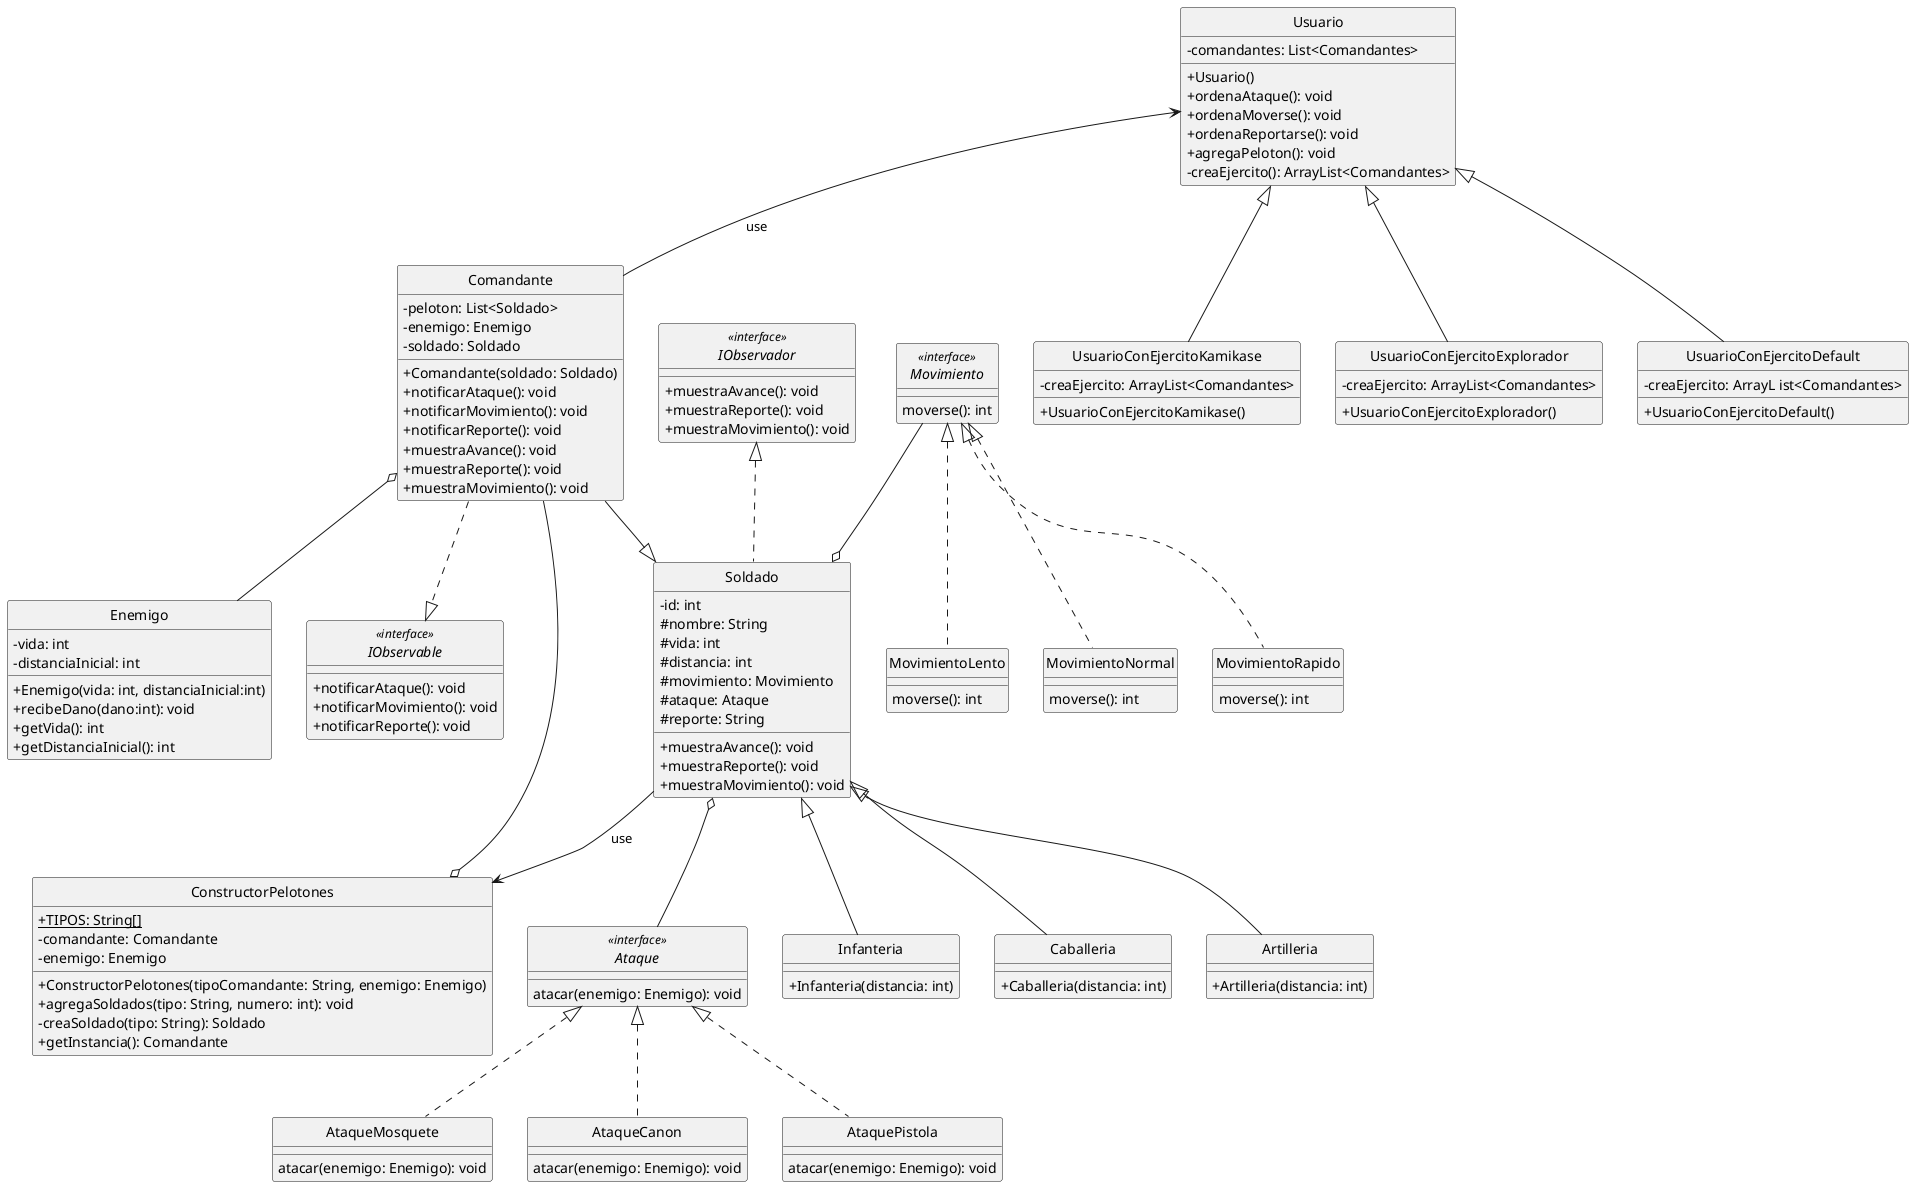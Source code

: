 @startuml General
/'skinparam dpi 200'/
skinparam classAttributeIconSize 0
hide circle
/'-----Clases y subclases de soldado----'/
class Soldado {
    -id: int
    #nombre: String
    #vida: int
    #distancia: int
    #movimiento: Movimiento
    #ataque: Ataque
    #reporte: String
    /'-----Metodos----'/
    +muestraAvance(): void
    +muestraReporte(): void
    +muestraMovimiento(): void
}

class Infanteria{
    +Infanteria(distancia: int)
}


class Caballeria{
    +Caballeria(distancia: int)
}

class Artilleria{
    +Artilleria(distancia: int)
}

Soldado <|-- Infanteria
Soldado <|-- Caballeria
Soldado <|-- Artilleria

/'-----Strategy Movimiento----'/
interface Movimiento<<interface>>{
    moverse(): int
}

class MovimientoLento{
    moverse(): int
}

class MovimientoNormal{
    moverse(): int
}

class MovimientoRapido{
    moverse(): int
}
Movimiento <|.. MovimientoLento
Movimiento <|.. MovimientoNormal
Movimiento <|.. MovimientoRapido

Movimiento --o Soldado

/'-----Strategy Ataque----'/
interface Ataque<<interface>>{
    atacar(enemigo: Enemigo): void
}

class AtaqueMosquete{
    atacar(enemigo: Enemigo): void
}

class AtaqueCanon{
    atacar(enemigo: Enemigo): void
}

class AtaquePistola{
    atacar(enemigo: Enemigo): void
}

Ataque <|.. AtaqueMosquete
Ataque <|.. AtaqueCanon
Ataque <|.. AtaquePistola

Soldado o-- Ataque

/'-----Comandante----'/

class Comandante{
    -peloton: List<Soldado>
    -enemigo: Enemigo
    -soldado: Soldado
    +Comandante(soldado: Soldado)
    +notificarAtaque(): void
    +notificarMovimiento(): void
    +notificarReporte(): void
    +muestraAvance(): void
    +muestraReporte(): void
    +muestraMovimiento(): void
}

class Enemigo{
    -vida: int
    -distanciaInicial: int
    +Enemigo(vida: int, distanciaInicial:int)
    +recibeDano(dano:int): void
    +getVida(): int
    +getDistanciaInicial(): int
}

interface IObservable<<interface>>{
    +notificarAtaque(): void
    +notificarMovimiento(): void
    +notificarReporte(): void
}

interface IObservador<<interface>>{
    +muestraAvance(): void
    +muestraReporte(): void
    +muestraMovimiento(): void
}

Comandante --|> Soldado
Comandante ..|> IObservable
IObservador <|.. Soldado
Comandante o-- Enemigo

/'-----BuilderPelotones----'/

class ConstructorPelotones{
    +{static} TIPOS: String[]
    -comandante: Comandante
    -enemigo: Enemigo
    +ConstructorPelotones(tipoComandante: String, enemigo: Enemigo)
    +agregaSoldados(tipo: String, numero: int): void
    -creaSoldado(tipo: String): Soldado
    +getInstancia(): Comandante
}

Comandante --o ConstructorPelotones
Soldado -->ConstructorPelotones :use

class Usuario{
    -comandantes: List<Comandantes>
    +Usuario()
    +ordenaAtaque(): void
    +ordenaMoverse(): void
    +ordenaReportarse(): void
    +agregaPeloton(): void
    -creaEjercito(): ArrayList<Comandantes>
}

class UsuarioConEjercitoKamikase{
    +UsuarioConEjercitoKamikase()
    -creaEjercito: ArrayList<Comandantes>
}


class UsuarioConEjercitoExplorador{
    +UsuarioConEjercitoExplorador()
    -creaEjercito: ArrayList<Comandantes>
}

class UsuarioConEjercitoDefault{
    +UsuarioConEjercitoDefault()
    -creaEjercito: ArrayL ist<Comandantes>
} 
Usuario <-- Comandante: use
Usuario <|-- UsuarioConEjercitoKamikase
Usuario <|-- UsuarioConEjercitoExplorador
Usuario <|-- UsuarioConEjercitoDefault
@enduml
